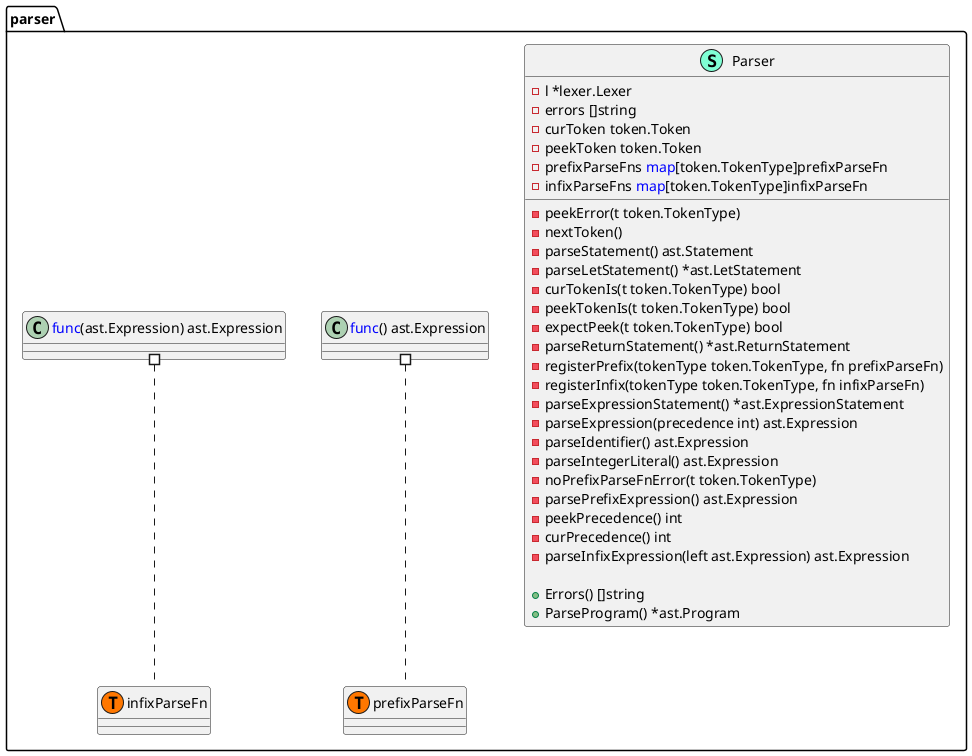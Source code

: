 @startuml
namespace parser {
    class Parser << (S,Aquamarine) >> {
        - l *lexer.Lexer
        - errors []string
        - curToken token.Token
        - peekToken token.Token
        - prefixParseFns <font color=blue>map</font>[token.TokenType]prefixParseFn
        - infixParseFns <font color=blue>map</font>[token.TokenType]infixParseFn

        - peekError(t token.TokenType) 
        - nextToken() 
        - parseStatement() ast.Statement
        - parseLetStatement() *ast.LetStatement
        - curTokenIs(t token.TokenType) bool
        - peekTokenIs(t token.TokenType) bool
        - expectPeek(t token.TokenType) bool
        - parseReturnStatement() *ast.ReturnStatement
        - registerPrefix(tokenType token.TokenType, fn prefixParseFn) 
        - registerInfix(tokenType token.TokenType, fn infixParseFn) 
        - parseExpressionStatement() *ast.ExpressionStatement
        - parseExpression(precedence int) ast.Expression
        - parseIdentifier() ast.Expression
        - parseIntegerLiteral() ast.Expression
        - noPrefixParseFnError(t token.TokenType) 
        - parsePrefixExpression() ast.Expression
        - peekPrecedence() int
        - curPrecedence() int
        - parseInfixExpression(left ast.Expression) ast.Expression

        + Errors() []string
        + ParseProgram() *ast.Program

    }
    class parser.infixParseFn << (T, #FF7700) >>  {
    }
    class parser.prefixParseFn << (T, #FF7700) >>  {
    }
    class "<font color=blue>func</font>() ast.Expression" as fontcolorbluefuncfontastExpression {
        'This class was created so that we can correctly have an alias pointing to this name. Since it contains dots that can break namespaces
    }
    class "<font color=blue>func</font>(ast.Expression) ast.Expression" as fontcolorbluefuncfontastExpressionastExpression {
        'This class was created so that we can correctly have an alias pointing to this name. Since it contains dots that can break namespaces
    }
}


"parser.fontcolorbluefuncfontastExpression" #.. "parser.prefixParseFn"
"parser.fontcolorbluefuncfontastExpressionastExpression" #.. "parser.infixParseFn"
@enduml

